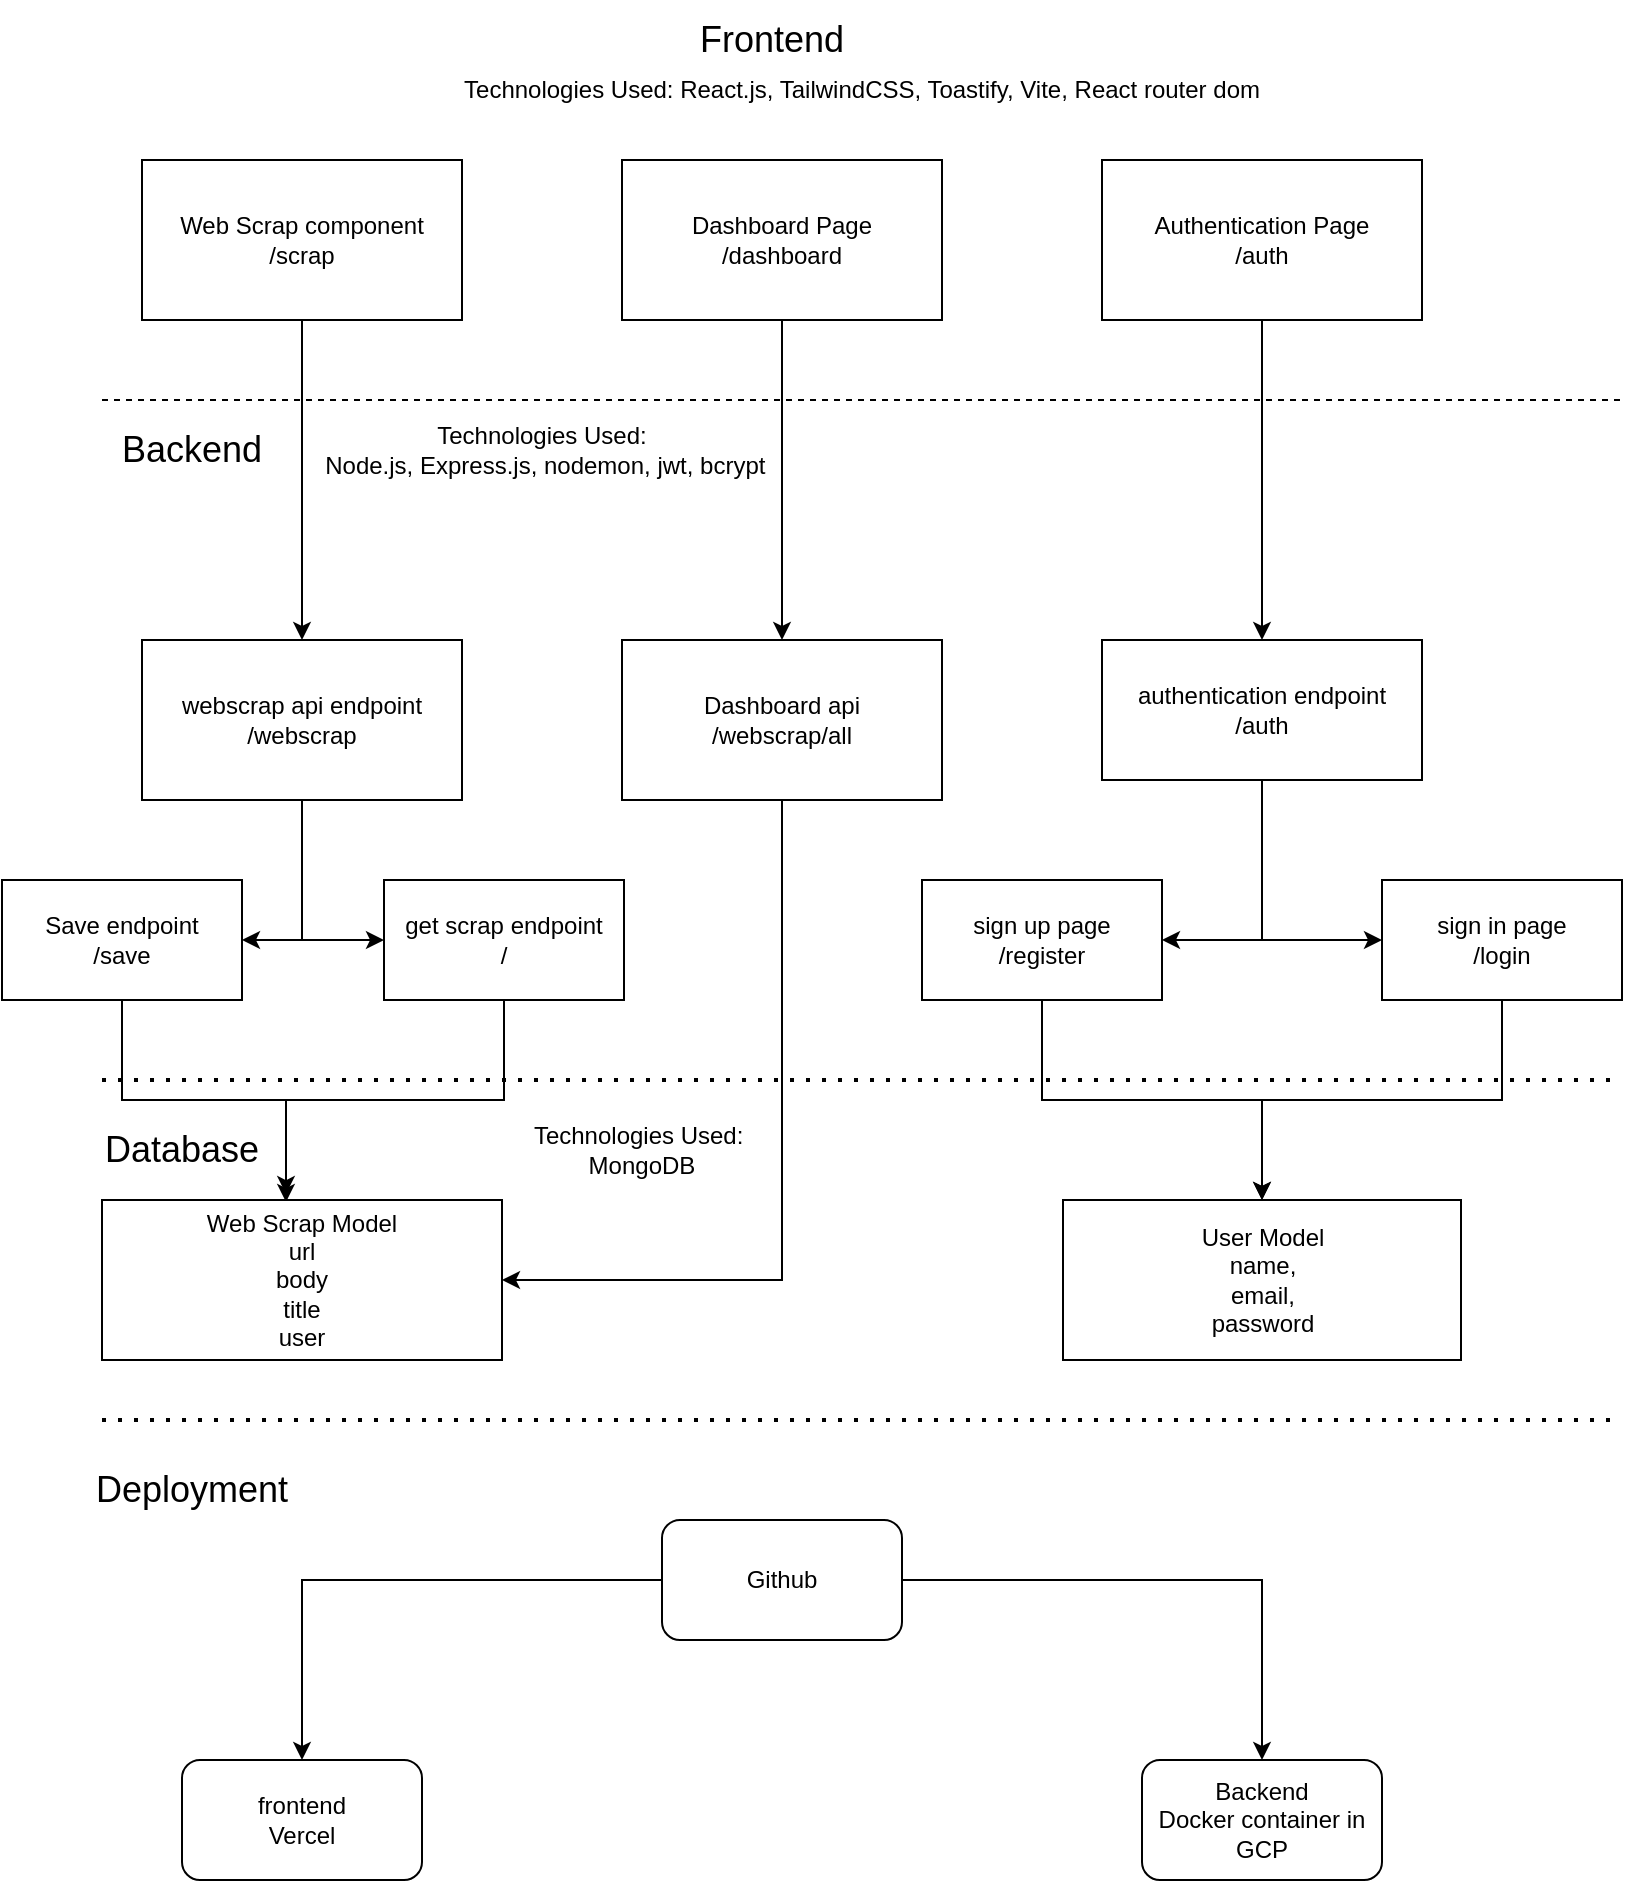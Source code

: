 <mxfile version="24.1.0" type="device">
  <diagram name="Page-1" id="c232VAKd8jMz7lgvOAGJ">
    <mxGraphModel dx="1972" dy="753" grid="1" gridSize="10" guides="1" tooltips="1" connect="1" arrows="1" fold="1" page="1" pageScale="1" pageWidth="850" pageHeight="1100" math="0" shadow="0">
      <root>
        <mxCell id="0" />
        <mxCell id="1" parent="0" />
        <mxCell id="2MQ6z_h8s3sL7a1f7czK-24" style="edgeStyle=orthogonalEdgeStyle;rounded=0;orthogonalLoop=1;jettySize=auto;html=1;exitX=0.5;exitY=1;exitDx=0;exitDy=0;entryX=0.5;entryY=0;entryDx=0;entryDy=0;" edge="1" parent="1" source="2MQ6z_h8s3sL7a1f7czK-1" target="2MQ6z_h8s3sL7a1f7czK-8">
          <mxGeometry relative="1" as="geometry" />
        </mxCell>
        <mxCell id="2MQ6z_h8s3sL7a1f7czK-1" value="Web Scrap component&lt;div&gt;/scrap&lt;/div&gt;" style="rounded=0;whiteSpace=wrap;html=1;" vertex="1" parent="1">
          <mxGeometry x="60" y="120" width="160" height="80" as="geometry" />
        </mxCell>
        <mxCell id="2MQ6z_h8s3sL7a1f7czK-2" value="" style="endArrow=none;html=1;rounded=0;dashed=1;" edge="1" parent="1">
          <mxGeometry width="50" height="50" relative="1" as="geometry">
            <mxPoint x="40" y="240" as="sourcePoint" />
            <mxPoint x="800" y="240" as="targetPoint" />
            <Array as="points">
              <mxPoint x="420" y="240" />
            </Array>
          </mxGeometry>
        </mxCell>
        <mxCell id="2MQ6z_h8s3sL7a1f7czK-25" style="edgeStyle=orthogonalEdgeStyle;rounded=0;orthogonalLoop=1;jettySize=auto;html=1;exitX=0.5;exitY=1;exitDx=0;exitDy=0;entryX=0.5;entryY=0;entryDx=0;entryDy=0;" edge="1" parent="1" source="2MQ6z_h8s3sL7a1f7czK-3" target="2MQ6z_h8s3sL7a1f7czK-9">
          <mxGeometry relative="1" as="geometry" />
        </mxCell>
        <mxCell id="2MQ6z_h8s3sL7a1f7czK-3" value="Dashboard Page&lt;br&gt;/dashboard" style="rounded=0;whiteSpace=wrap;html=1;" vertex="1" parent="1">
          <mxGeometry x="300" y="120" width="160" height="80" as="geometry" />
        </mxCell>
        <mxCell id="2MQ6z_h8s3sL7a1f7czK-26" style="edgeStyle=orthogonalEdgeStyle;rounded=0;orthogonalLoop=1;jettySize=auto;html=1;" edge="1" parent="1" source="2MQ6z_h8s3sL7a1f7czK-5" target="2MQ6z_h8s3sL7a1f7czK-10">
          <mxGeometry relative="1" as="geometry" />
        </mxCell>
        <mxCell id="2MQ6z_h8s3sL7a1f7czK-5" value="Authentication Page&lt;div&gt;/auth&lt;/div&gt;" style="rounded=0;whiteSpace=wrap;html=1;" vertex="1" parent="1">
          <mxGeometry x="540" y="120" width="160" height="80" as="geometry" />
        </mxCell>
        <mxCell id="2MQ6z_h8s3sL7a1f7czK-6" value="&lt;font style=&quot;font-size: 18px;&quot;&gt;Frontend&lt;/font&gt;" style="text;html=1;align=center;verticalAlign=middle;whiteSpace=wrap;rounded=0;" vertex="1" parent="1">
          <mxGeometry x="300" y="40" width="150" height="40" as="geometry" />
        </mxCell>
        <mxCell id="2MQ6z_h8s3sL7a1f7czK-7" value="Technologies Used: React.js, TailwindCSS, Toastify, Vite, React router dom" style="text;html=1;align=center;verticalAlign=middle;whiteSpace=wrap;rounded=0;" vertex="1" parent="1">
          <mxGeometry x="40" y="70" width="760" height="30" as="geometry" />
        </mxCell>
        <mxCell id="2MQ6z_h8s3sL7a1f7czK-15" style="edgeStyle=orthogonalEdgeStyle;rounded=0;orthogonalLoop=1;jettySize=auto;html=1;exitX=0.5;exitY=1;exitDx=0;exitDy=0;entryX=0;entryY=0.5;entryDx=0;entryDy=0;" edge="1" parent="1" source="2MQ6z_h8s3sL7a1f7czK-8" target="2MQ6z_h8s3sL7a1f7czK-14">
          <mxGeometry relative="1" as="geometry" />
        </mxCell>
        <mxCell id="2MQ6z_h8s3sL7a1f7czK-39" style="edgeStyle=orthogonalEdgeStyle;rounded=0;orthogonalLoop=1;jettySize=auto;html=1;exitX=0.5;exitY=1;exitDx=0;exitDy=0;entryX=1;entryY=0.5;entryDx=0;entryDy=0;" edge="1" parent="1" source="2MQ6z_h8s3sL7a1f7czK-8" target="2MQ6z_h8s3sL7a1f7czK-13">
          <mxGeometry relative="1" as="geometry" />
        </mxCell>
        <mxCell id="2MQ6z_h8s3sL7a1f7czK-8" value="webscrap api endpoint&lt;br&gt;/webscrap" style="rounded=0;whiteSpace=wrap;html=1;" vertex="1" parent="1">
          <mxGeometry x="60" y="360" width="160" height="80" as="geometry" />
        </mxCell>
        <mxCell id="2MQ6z_h8s3sL7a1f7czK-35" style="edgeStyle=orthogonalEdgeStyle;rounded=0;orthogonalLoop=1;jettySize=auto;html=1;exitX=0.5;exitY=1;exitDx=0;exitDy=0;entryX=1;entryY=0.5;entryDx=0;entryDy=0;" edge="1" parent="1" source="2MQ6z_h8s3sL7a1f7czK-9" target="2MQ6z_h8s3sL7a1f7czK-30">
          <mxGeometry relative="1" as="geometry" />
        </mxCell>
        <mxCell id="2MQ6z_h8s3sL7a1f7czK-9" value="Dashboard api&lt;br&gt;/webscrap/all" style="rounded=0;whiteSpace=wrap;html=1;" vertex="1" parent="1">
          <mxGeometry x="300" y="360" width="160" height="80" as="geometry" />
        </mxCell>
        <mxCell id="2MQ6z_h8s3sL7a1f7czK-19" style="edgeStyle=orthogonalEdgeStyle;rounded=0;orthogonalLoop=1;jettySize=auto;html=1;entryX=1;entryY=0.5;entryDx=0;entryDy=0;" edge="1" parent="1" source="2MQ6z_h8s3sL7a1f7czK-10" target="2MQ6z_h8s3sL7a1f7czK-17">
          <mxGeometry relative="1" as="geometry" />
        </mxCell>
        <mxCell id="2MQ6z_h8s3sL7a1f7czK-22" style="edgeStyle=orthogonalEdgeStyle;rounded=0;orthogonalLoop=1;jettySize=auto;html=1;exitX=0.5;exitY=1;exitDx=0;exitDy=0;entryX=0;entryY=0.5;entryDx=0;entryDy=0;" edge="1" parent="1" source="2MQ6z_h8s3sL7a1f7czK-10" target="2MQ6z_h8s3sL7a1f7czK-20">
          <mxGeometry relative="1" as="geometry">
            <mxPoint x="670" y="510" as="targetPoint" />
          </mxGeometry>
        </mxCell>
        <mxCell id="2MQ6z_h8s3sL7a1f7czK-10" value="authentication endpoint&lt;br&gt;/auth" style="rounded=0;whiteSpace=wrap;html=1;" vertex="1" parent="1">
          <mxGeometry x="540" y="360" width="160" height="70" as="geometry" />
        </mxCell>
        <mxCell id="2MQ6z_h8s3sL7a1f7czK-11" value="&lt;font style=&quot;font-size: 18px;&quot;&gt;Backend&lt;/font&gt;" style="text;html=1;align=center;verticalAlign=middle;whiteSpace=wrap;rounded=0;" vertex="1" parent="1">
          <mxGeometry x="10" y="245" width="150" height="40" as="geometry" />
        </mxCell>
        <mxCell id="2MQ6z_h8s3sL7a1f7czK-12" value="Technologies Used:&lt;div&gt;&amp;nbsp;Node.js, Express.js, nodemon, jwt, bcrypt&lt;/div&gt;" style="text;html=1;align=center;verticalAlign=middle;whiteSpace=wrap;rounded=0;" vertex="1" parent="1">
          <mxGeometry x="140" y="250" width="240" height="30" as="geometry" />
        </mxCell>
        <mxCell id="2MQ6z_h8s3sL7a1f7czK-13" value="Save endpoint&lt;br&gt;/save" style="rounded=0;whiteSpace=wrap;html=1;" vertex="1" parent="1">
          <mxGeometry x="-10" y="480" width="120" height="60" as="geometry" />
        </mxCell>
        <mxCell id="2MQ6z_h8s3sL7a1f7czK-32" style="edgeStyle=orthogonalEdgeStyle;rounded=0;orthogonalLoop=1;jettySize=auto;html=1;exitX=0.5;exitY=1;exitDx=0;exitDy=0;entryX=0.46;entryY=0.013;entryDx=0;entryDy=0;entryPerimeter=0;" edge="1" parent="1" source="2MQ6z_h8s3sL7a1f7czK-14" target="2MQ6z_h8s3sL7a1f7czK-30">
          <mxGeometry relative="1" as="geometry">
            <mxPoint x="140" y="720" as="targetPoint" />
          </mxGeometry>
        </mxCell>
        <mxCell id="2MQ6z_h8s3sL7a1f7czK-14" value="get scrap endpoint&lt;br&gt;/" style="rounded=0;whiteSpace=wrap;html=1;" vertex="1" parent="1">
          <mxGeometry x="181" y="480" width="120" height="60" as="geometry" />
        </mxCell>
        <mxCell id="2MQ6z_h8s3sL7a1f7czK-33" style="edgeStyle=orthogonalEdgeStyle;rounded=0;orthogonalLoop=1;jettySize=auto;html=1;" edge="1" parent="1" source="2MQ6z_h8s3sL7a1f7czK-17" target="2MQ6z_h8s3sL7a1f7czK-28">
          <mxGeometry relative="1" as="geometry" />
        </mxCell>
        <mxCell id="2MQ6z_h8s3sL7a1f7czK-17" value="sign up page&lt;div&gt;/register&lt;/div&gt;" style="whiteSpace=wrap;html=1;rounded=0;" vertex="1" parent="1">
          <mxGeometry x="450" y="480" width="120" height="60" as="geometry" />
        </mxCell>
        <mxCell id="2MQ6z_h8s3sL7a1f7czK-42" style="edgeStyle=orthogonalEdgeStyle;rounded=0;orthogonalLoop=1;jettySize=auto;html=1;entryX=0.5;entryY=0;entryDx=0;entryDy=0;" edge="1" parent="1" source="2MQ6z_h8s3sL7a1f7czK-20" target="2MQ6z_h8s3sL7a1f7czK-28">
          <mxGeometry relative="1" as="geometry" />
        </mxCell>
        <mxCell id="2MQ6z_h8s3sL7a1f7czK-20" value="sign in page&lt;br&gt;/login" style="whiteSpace=wrap;html=1;rounded=0;" vertex="1" parent="1">
          <mxGeometry x="680" y="480" width="120" height="60" as="geometry" />
        </mxCell>
        <mxCell id="2MQ6z_h8s3sL7a1f7czK-28" value="User Model&lt;br&gt;name,&lt;div&gt;email,&lt;/div&gt;&lt;div&gt;password&lt;/div&gt;" style="rounded=0;whiteSpace=wrap;html=1;" vertex="1" parent="1">
          <mxGeometry x="520.5" y="640" width="199" height="80" as="geometry" />
        </mxCell>
        <mxCell id="2MQ6z_h8s3sL7a1f7czK-30" value="Web Scrap Model&lt;br&gt;url&lt;br&gt;body&lt;br&gt;title&lt;br&gt;user" style="rounded=0;whiteSpace=wrap;html=1;" vertex="1" parent="1">
          <mxGeometry x="40" y="640" width="200" height="80" as="geometry" />
        </mxCell>
        <mxCell id="2MQ6z_h8s3sL7a1f7czK-36" value="" style="endArrow=none;dashed=1;html=1;dashPattern=1 3;strokeWidth=2;rounded=0;" edge="1" parent="1">
          <mxGeometry width="50" height="50" relative="1" as="geometry">
            <mxPoint x="40" y="580" as="sourcePoint" />
            <mxPoint x="800" y="580" as="targetPoint" />
          </mxGeometry>
        </mxCell>
        <mxCell id="2MQ6z_h8s3sL7a1f7czK-37" value="&lt;font style=&quot;font-size: 18px;&quot;&gt;Database&lt;/font&gt;" style="text;html=1;align=center;verticalAlign=middle;whiteSpace=wrap;rounded=0;" vertex="1" parent="1">
          <mxGeometry x="30" y="600" width="100" height="30" as="geometry" />
        </mxCell>
        <mxCell id="2MQ6z_h8s3sL7a1f7czK-38" value="Technologies Used:&amp;nbsp;&lt;div&gt;MongoDB&lt;/div&gt;" style="text;html=1;align=center;verticalAlign=middle;whiteSpace=wrap;rounded=0;" vertex="1" parent="1">
          <mxGeometry x="190" y="600" width="240" height="30" as="geometry" />
        </mxCell>
        <mxCell id="2MQ6z_h8s3sL7a1f7czK-43" style="edgeStyle=orthogonalEdgeStyle;rounded=0;orthogonalLoop=1;jettySize=auto;html=1;exitX=0.5;exitY=1;exitDx=0;exitDy=0;entryX=0.46;entryY=-0.037;entryDx=0;entryDy=0;entryPerimeter=0;" edge="1" parent="1" source="2MQ6z_h8s3sL7a1f7czK-13" target="2MQ6z_h8s3sL7a1f7czK-30">
          <mxGeometry relative="1" as="geometry" />
        </mxCell>
        <mxCell id="2MQ6z_h8s3sL7a1f7czK-44" value="&lt;font style=&quot;font-size: 18px;&quot;&gt;Deployment&lt;/font&gt;" style="text;html=1;align=center;verticalAlign=middle;whiteSpace=wrap;rounded=0;" vertex="1" parent="1">
          <mxGeometry x="55" y="770" width="60" height="30" as="geometry" />
        </mxCell>
        <mxCell id="2MQ6z_h8s3sL7a1f7czK-48" style="edgeStyle=orthogonalEdgeStyle;rounded=0;orthogonalLoop=1;jettySize=auto;html=1;entryX=0.5;entryY=0;entryDx=0;entryDy=0;" edge="1" parent="1" source="2MQ6z_h8s3sL7a1f7czK-45" target="2MQ6z_h8s3sL7a1f7czK-47">
          <mxGeometry relative="1" as="geometry" />
        </mxCell>
        <mxCell id="2MQ6z_h8s3sL7a1f7czK-49" style="edgeStyle=orthogonalEdgeStyle;rounded=0;orthogonalLoop=1;jettySize=auto;html=1;entryX=0.5;entryY=0;entryDx=0;entryDy=0;" edge="1" parent="1" source="2MQ6z_h8s3sL7a1f7czK-45" target="2MQ6z_h8s3sL7a1f7czK-46">
          <mxGeometry relative="1" as="geometry" />
        </mxCell>
        <mxCell id="2MQ6z_h8s3sL7a1f7czK-45" value="Github" style="rounded=1;whiteSpace=wrap;html=1;" vertex="1" parent="1">
          <mxGeometry x="320" y="800" width="120" height="60" as="geometry" />
        </mxCell>
        <mxCell id="2MQ6z_h8s3sL7a1f7czK-46" value="Backend&lt;br&gt;Docker container in GCP" style="rounded=1;whiteSpace=wrap;html=1;" vertex="1" parent="1">
          <mxGeometry x="560" y="920" width="120" height="60" as="geometry" />
        </mxCell>
        <mxCell id="2MQ6z_h8s3sL7a1f7czK-47" value="frontend&lt;br&gt;Vercel" style="rounded=1;whiteSpace=wrap;html=1;" vertex="1" parent="1">
          <mxGeometry x="80" y="920" width="120" height="60" as="geometry" />
        </mxCell>
        <mxCell id="2MQ6z_h8s3sL7a1f7czK-50" value="" style="endArrow=none;dashed=1;html=1;dashPattern=1 3;strokeWidth=2;rounded=0;" edge="1" parent="1">
          <mxGeometry width="50" height="50" relative="1" as="geometry">
            <mxPoint x="40" y="750" as="sourcePoint" />
            <mxPoint x="800" y="750" as="targetPoint" />
          </mxGeometry>
        </mxCell>
      </root>
    </mxGraphModel>
  </diagram>
</mxfile>
